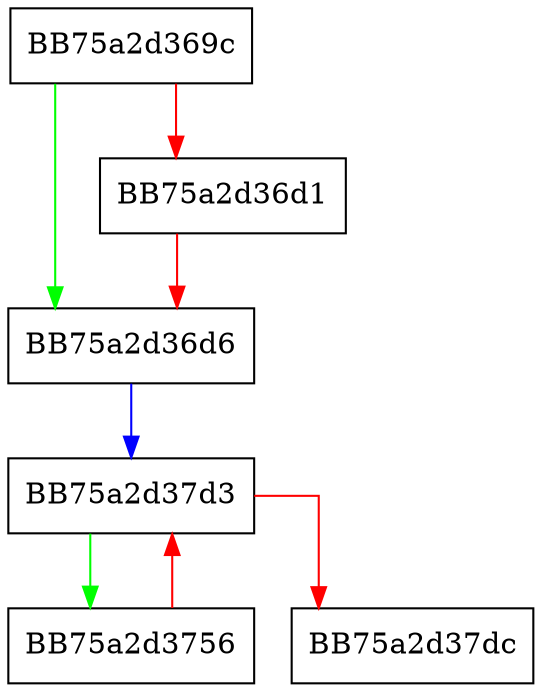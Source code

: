 digraph SyncScanReplyForReScan {
  node [shape="box"];
  graph [splines=ortho];
  BB75a2d369c -> BB75a2d36d6 [color="green"];
  BB75a2d369c -> BB75a2d36d1 [color="red"];
  BB75a2d36d1 -> BB75a2d36d6 [color="red"];
  BB75a2d36d6 -> BB75a2d37d3 [color="blue"];
  BB75a2d3756 -> BB75a2d37d3 [color="red"];
  BB75a2d37d3 -> BB75a2d3756 [color="green"];
  BB75a2d37d3 -> BB75a2d37dc [color="red"];
}